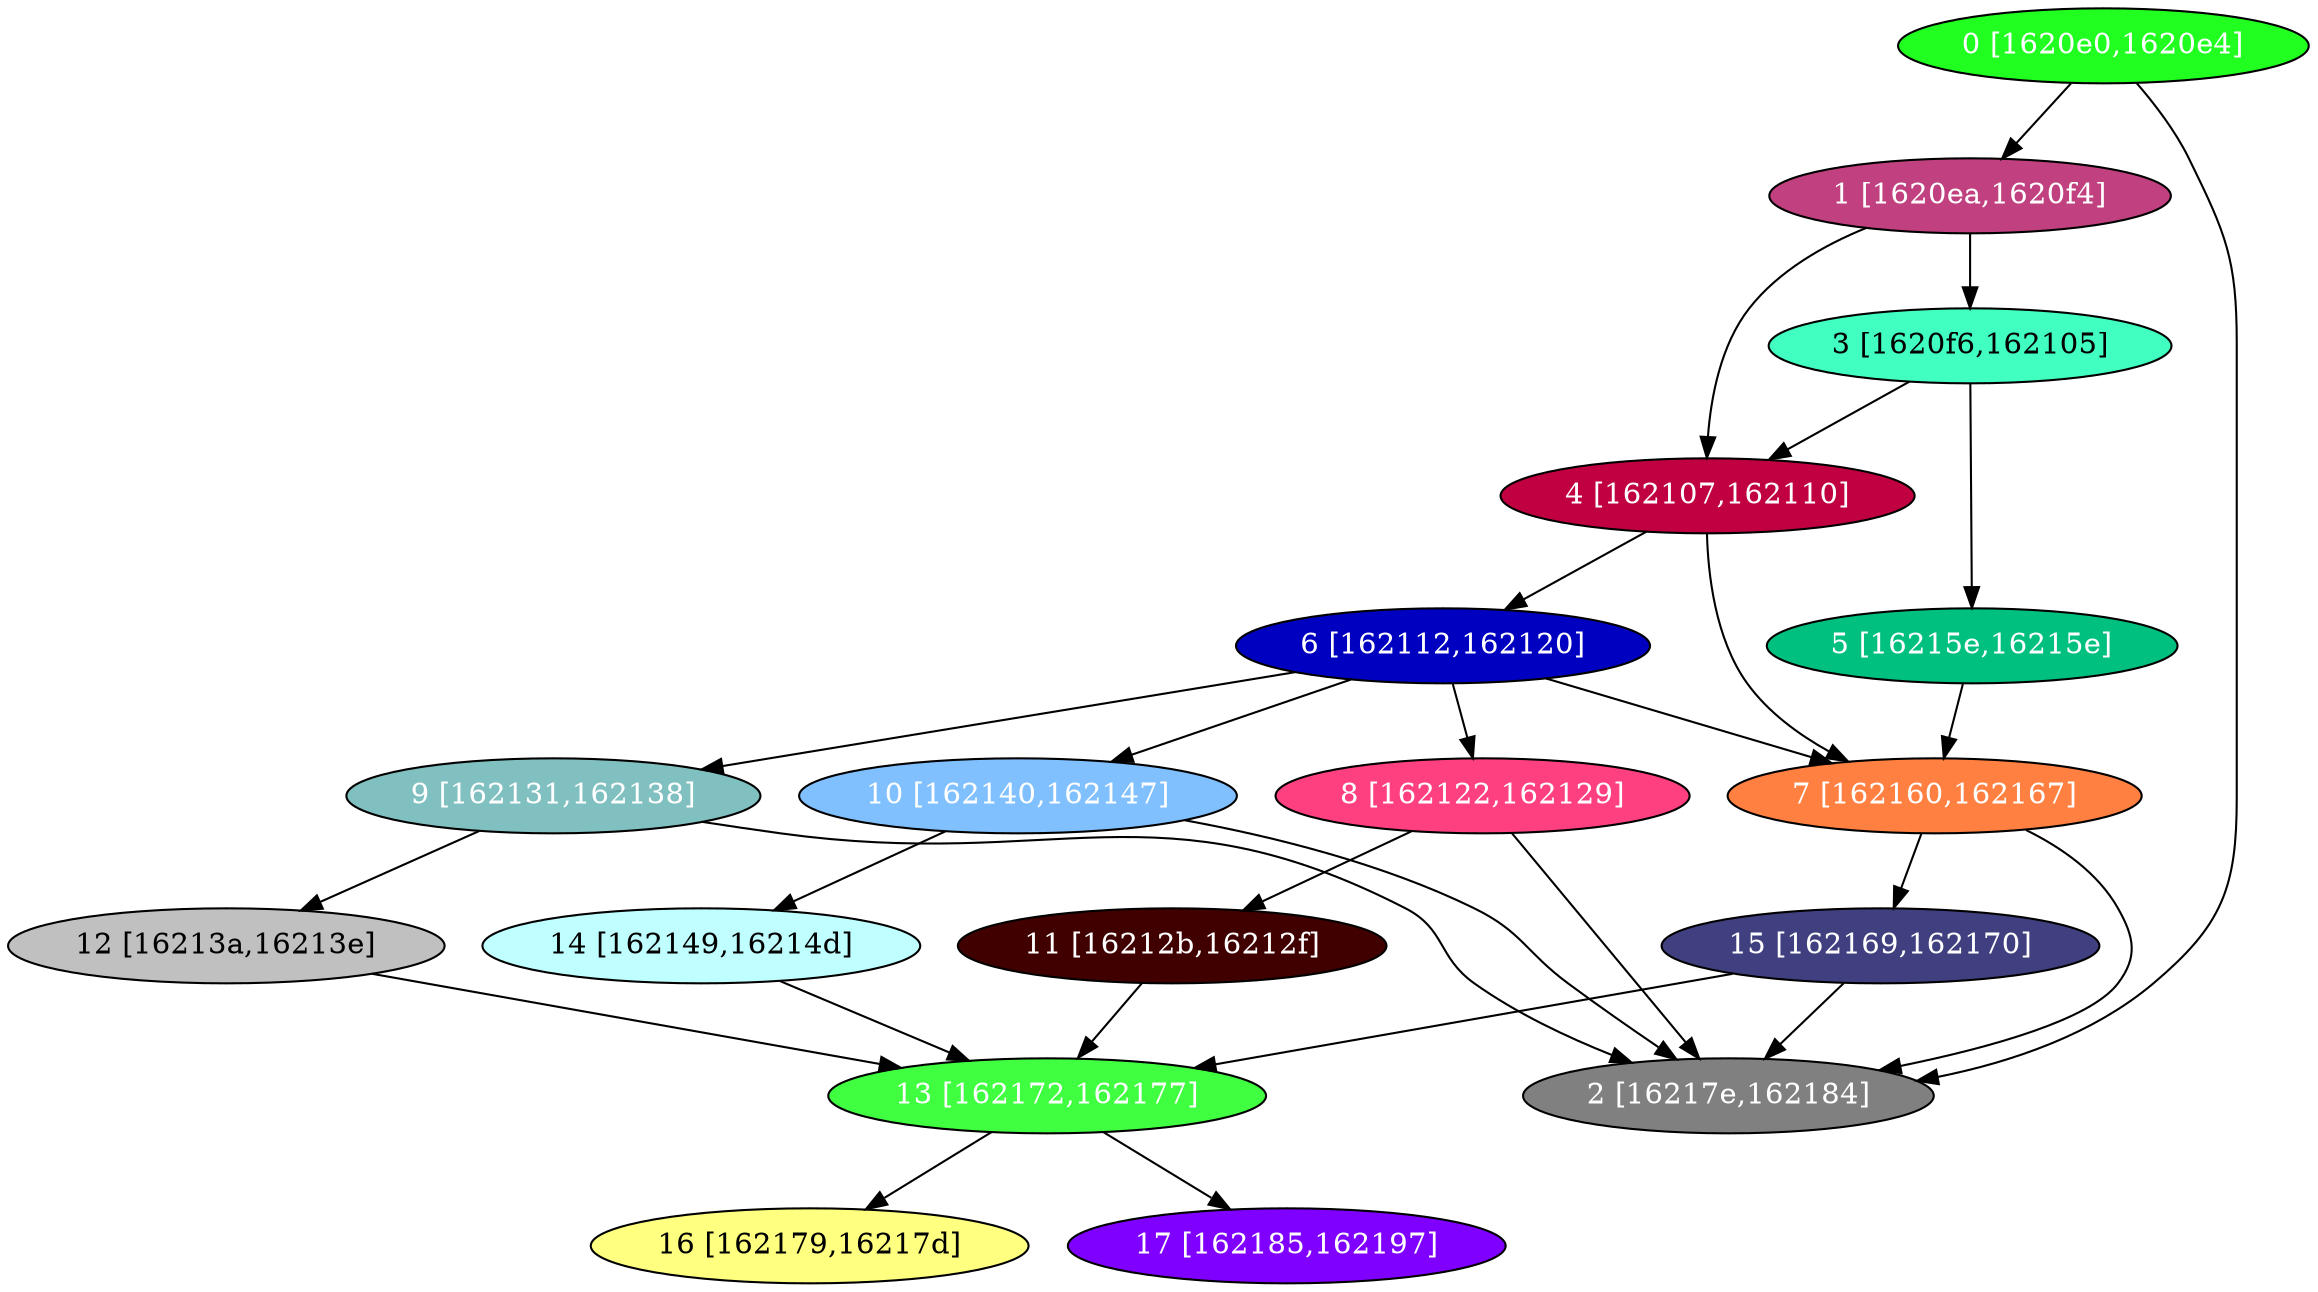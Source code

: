 diGraph libnss3{
	libnss3_0  [style=filled fillcolor="#20FF20" fontcolor="#ffffff" shape=oval label="0 [1620e0,1620e4]"]
	libnss3_1  [style=filled fillcolor="#C04080" fontcolor="#ffffff" shape=oval label="1 [1620ea,1620f4]"]
	libnss3_2  [style=filled fillcolor="#808080" fontcolor="#ffffff" shape=oval label="2 [16217e,162184]"]
	libnss3_3  [style=filled fillcolor="#40FFC0" fontcolor="#000000" shape=oval label="3 [1620f6,162105]"]
	libnss3_4  [style=filled fillcolor="#C00040" fontcolor="#ffffff" shape=oval label="4 [162107,162110]"]
	libnss3_5  [style=filled fillcolor="#00C080" fontcolor="#ffffff" shape=oval label="5 [16215e,16215e]"]
	libnss3_6  [style=filled fillcolor="#0000C0" fontcolor="#ffffff" shape=oval label="6 [162112,162120]"]
	libnss3_7  [style=filled fillcolor="#FF8040" fontcolor="#ffffff" shape=oval label="7 [162160,162167]"]
	libnss3_8  [style=filled fillcolor="#FF4080" fontcolor="#ffffff" shape=oval label="8 [162122,162129]"]
	libnss3_9  [style=filled fillcolor="#80C0C0" fontcolor="#ffffff" shape=oval label="9 [162131,162138]"]
	libnss3_a  [style=filled fillcolor="#80C0FF" fontcolor="#ffffff" shape=oval label="10 [162140,162147]"]
	libnss3_b  [style=filled fillcolor="#400000" fontcolor="#ffffff" shape=oval label="11 [16212b,16212f]"]
	libnss3_c  [style=filled fillcolor="#C0C0C0" fontcolor="#000000" shape=oval label="12 [16213a,16213e]"]
	libnss3_d  [style=filled fillcolor="#40FF40" fontcolor="#ffffff" shape=oval label="13 [162172,162177]"]
	libnss3_e  [style=filled fillcolor="#C0FFFF" fontcolor="#000000" shape=oval label="14 [162149,16214d]"]
	libnss3_f  [style=filled fillcolor="#404080" fontcolor="#ffffff" shape=oval label="15 [162169,162170]"]
	libnss3_10  [style=filled fillcolor="#FFFF80" fontcolor="#000000" shape=oval label="16 [162179,16217d]"]
	libnss3_11  [style=filled fillcolor="#8000FF" fontcolor="#ffffff" shape=oval label="17 [162185,162197]"]

	libnss3_0 -> libnss3_1
	libnss3_0 -> libnss3_2
	libnss3_1 -> libnss3_3
	libnss3_1 -> libnss3_4
	libnss3_3 -> libnss3_4
	libnss3_3 -> libnss3_5
	libnss3_4 -> libnss3_6
	libnss3_4 -> libnss3_7
	libnss3_5 -> libnss3_7
	libnss3_6 -> libnss3_7
	libnss3_6 -> libnss3_8
	libnss3_6 -> libnss3_9
	libnss3_6 -> libnss3_a
	libnss3_7 -> libnss3_2
	libnss3_7 -> libnss3_f
	libnss3_8 -> libnss3_2
	libnss3_8 -> libnss3_b
	libnss3_9 -> libnss3_2
	libnss3_9 -> libnss3_c
	libnss3_a -> libnss3_2
	libnss3_a -> libnss3_e
	libnss3_b -> libnss3_d
	libnss3_c -> libnss3_d
	libnss3_d -> libnss3_10
	libnss3_d -> libnss3_11
	libnss3_e -> libnss3_d
	libnss3_f -> libnss3_2
	libnss3_f -> libnss3_d
}